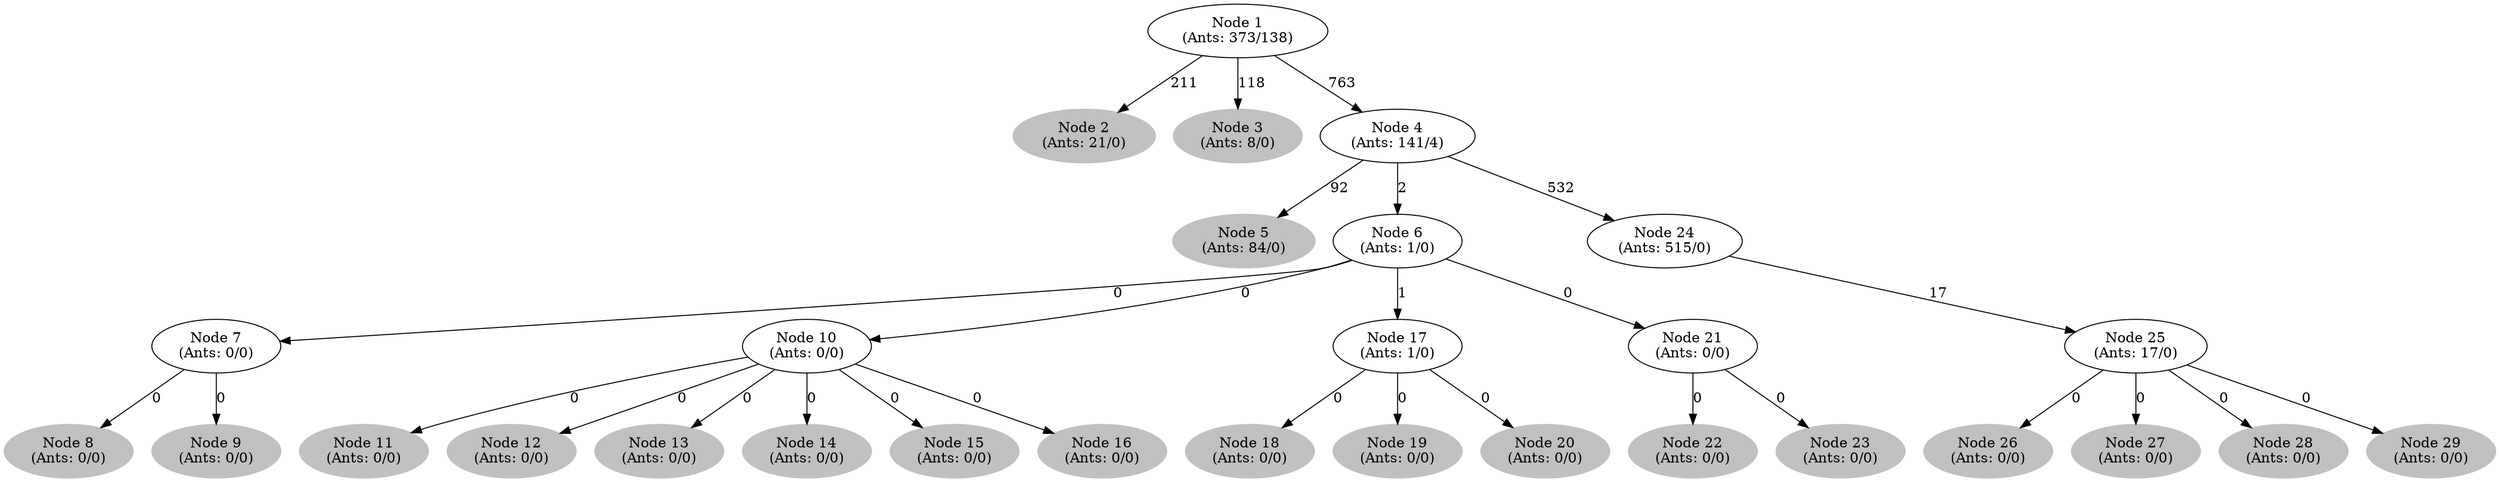 digraph G {
	
	 "Node 2\n(Ants: 21/0)" [style=filled,color="gray"];
	"Node 1\n(Ants: 373/138)" -> "Node 2\n(Ants: 21/0)" [label=211];
	 "Node 3\n(Ants: 8/0)" [style=filled,color="gray"];
	"Node 1\n(Ants: 373/138)" -> "Node 3\n(Ants: 8/0)" [label=118];
	 "Node 1\n(Ants: 373/138)" -> "Node 4\n(Ants: 141/4)" [label=763];
	 "Node 5\n(Ants: 84/0)" [style=filled,color="gray"];
	"Node 4\n(Ants: 141/4)" -> "Node 5\n(Ants: 84/0)" [label=92];
	 "Node 4\n(Ants: 141/4)" -> "Node 6\n(Ants: 1/0)" [label=2];
	 "Node 6\n(Ants: 1/0)" -> "Node 7\n(Ants: 0/0)" [label=0];
	 "Node 8\n(Ants: 0/0)" [style=filled,color="gray"];
	"Node 7\n(Ants: 0/0)" -> "Node 8\n(Ants: 0/0)" [label=0];
	 "Node 9\n(Ants: 0/0)" [style=filled,color="gray"];
	"Node 7\n(Ants: 0/0)" -> "Node 9\n(Ants: 0/0)" [label=0];
	 "Node 6\n(Ants: 1/0)" -> "Node 10\n(Ants: 0/0)" [label=0];
	 "Node 11\n(Ants: 0/0)" [style=filled,color="gray"];
	"Node 10\n(Ants: 0/0)" -> "Node 11\n(Ants: 0/0)" [label=0];
	 "Node 12\n(Ants: 0/0)" [style=filled,color="gray"];
	"Node 10\n(Ants: 0/0)" -> "Node 12\n(Ants: 0/0)" [label=0];
	 "Node 13\n(Ants: 0/0)" [style=filled,color="gray"];
	"Node 10\n(Ants: 0/0)" -> "Node 13\n(Ants: 0/0)" [label=0];
	 "Node 14\n(Ants: 0/0)" [style=filled,color="gray"];
	"Node 10\n(Ants: 0/0)" -> "Node 14\n(Ants: 0/0)" [label=0];
	 "Node 15\n(Ants: 0/0)" [style=filled,color="gray"];
	"Node 10\n(Ants: 0/0)" -> "Node 15\n(Ants: 0/0)" [label=0];
	 "Node 16\n(Ants: 0/0)" [style=filled,color="gray"];
	"Node 10\n(Ants: 0/0)" -> "Node 16\n(Ants: 0/0)" [label=0];
	 "Node 6\n(Ants: 1/0)" -> "Node 17\n(Ants: 1/0)" [label=1];
	 "Node 18\n(Ants: 0/0)" [style=filled,color="gray"];
	"Node 17\n(Ants: 1/0)" -> "Node 18\n(Ants: 0/0)" [label=0];
	 "Node 19\n(Ants: 0/0)" [style=filled,color="gray"];
	"Node 17\n(Ants: 1/0)" -> "Node 19\n(Ants: 0/0)" [label=0];
	 "Node 20\n(Ants: 0/0)" [style=filled,color="gray"];
	"Node 17\n(Ants: 1/0)" -> "Node 20\n(Ants: 0/0)" [label=0];
	 "Node 6\n(Ants: 1/0)" -> "Node 21\n(Ants: 0/0)" [label=0];
	 "Node 22\n(Ants: 0/0)" [style=filled,color="gray"];
	"Node 21\n(Ants: 0/0)" -> "Node 22\n(Ants: 0/0)" [label=0];
	 "Node 23\n(Ants: 0/0)" [style=filled,color="gray"];
	"Node 21\n(Ants: 0/0)" -> "Node 23\n(Ants: 0/0)" [label=0];
	 "Node 4\n(Ants: 141/4)" -> "Node 24\n(Ants: 515/0)" [label=532];
	 "Node 24\n(Ants: 515/0)" -> "Node 25\n(Ants: 17/0)" [label=17];
	 "Node 26\n(Ants: 0/0)" [style=filled,color="gray"];
	"Node 25\n(Ants: 17/0)" -> "Node 26\n(Ants: 0/0)" [label=0];
	 "Node 27\n(Ants: 0/0)" [style=filled,color="gray"];
	"Node 25\n(Ants: 17/0)" -> "Node 27\n(Ants: 0/0)" [label=0];
	 "Node 28\n(Ants: 0/0)" [style=filled,color="gray"];
	"Node 25\n(Ants: 17/0)" -> "Node 28\n(Ants: 0/0)" [label=0];
	 "Node 29\n(Ants: 0/0)" [style=filled,color="gray"];
	"Node 25\n(Ants: 17/0)" -> "Node 29\n(Ants: 0/0)" [label=0];
	 
}
